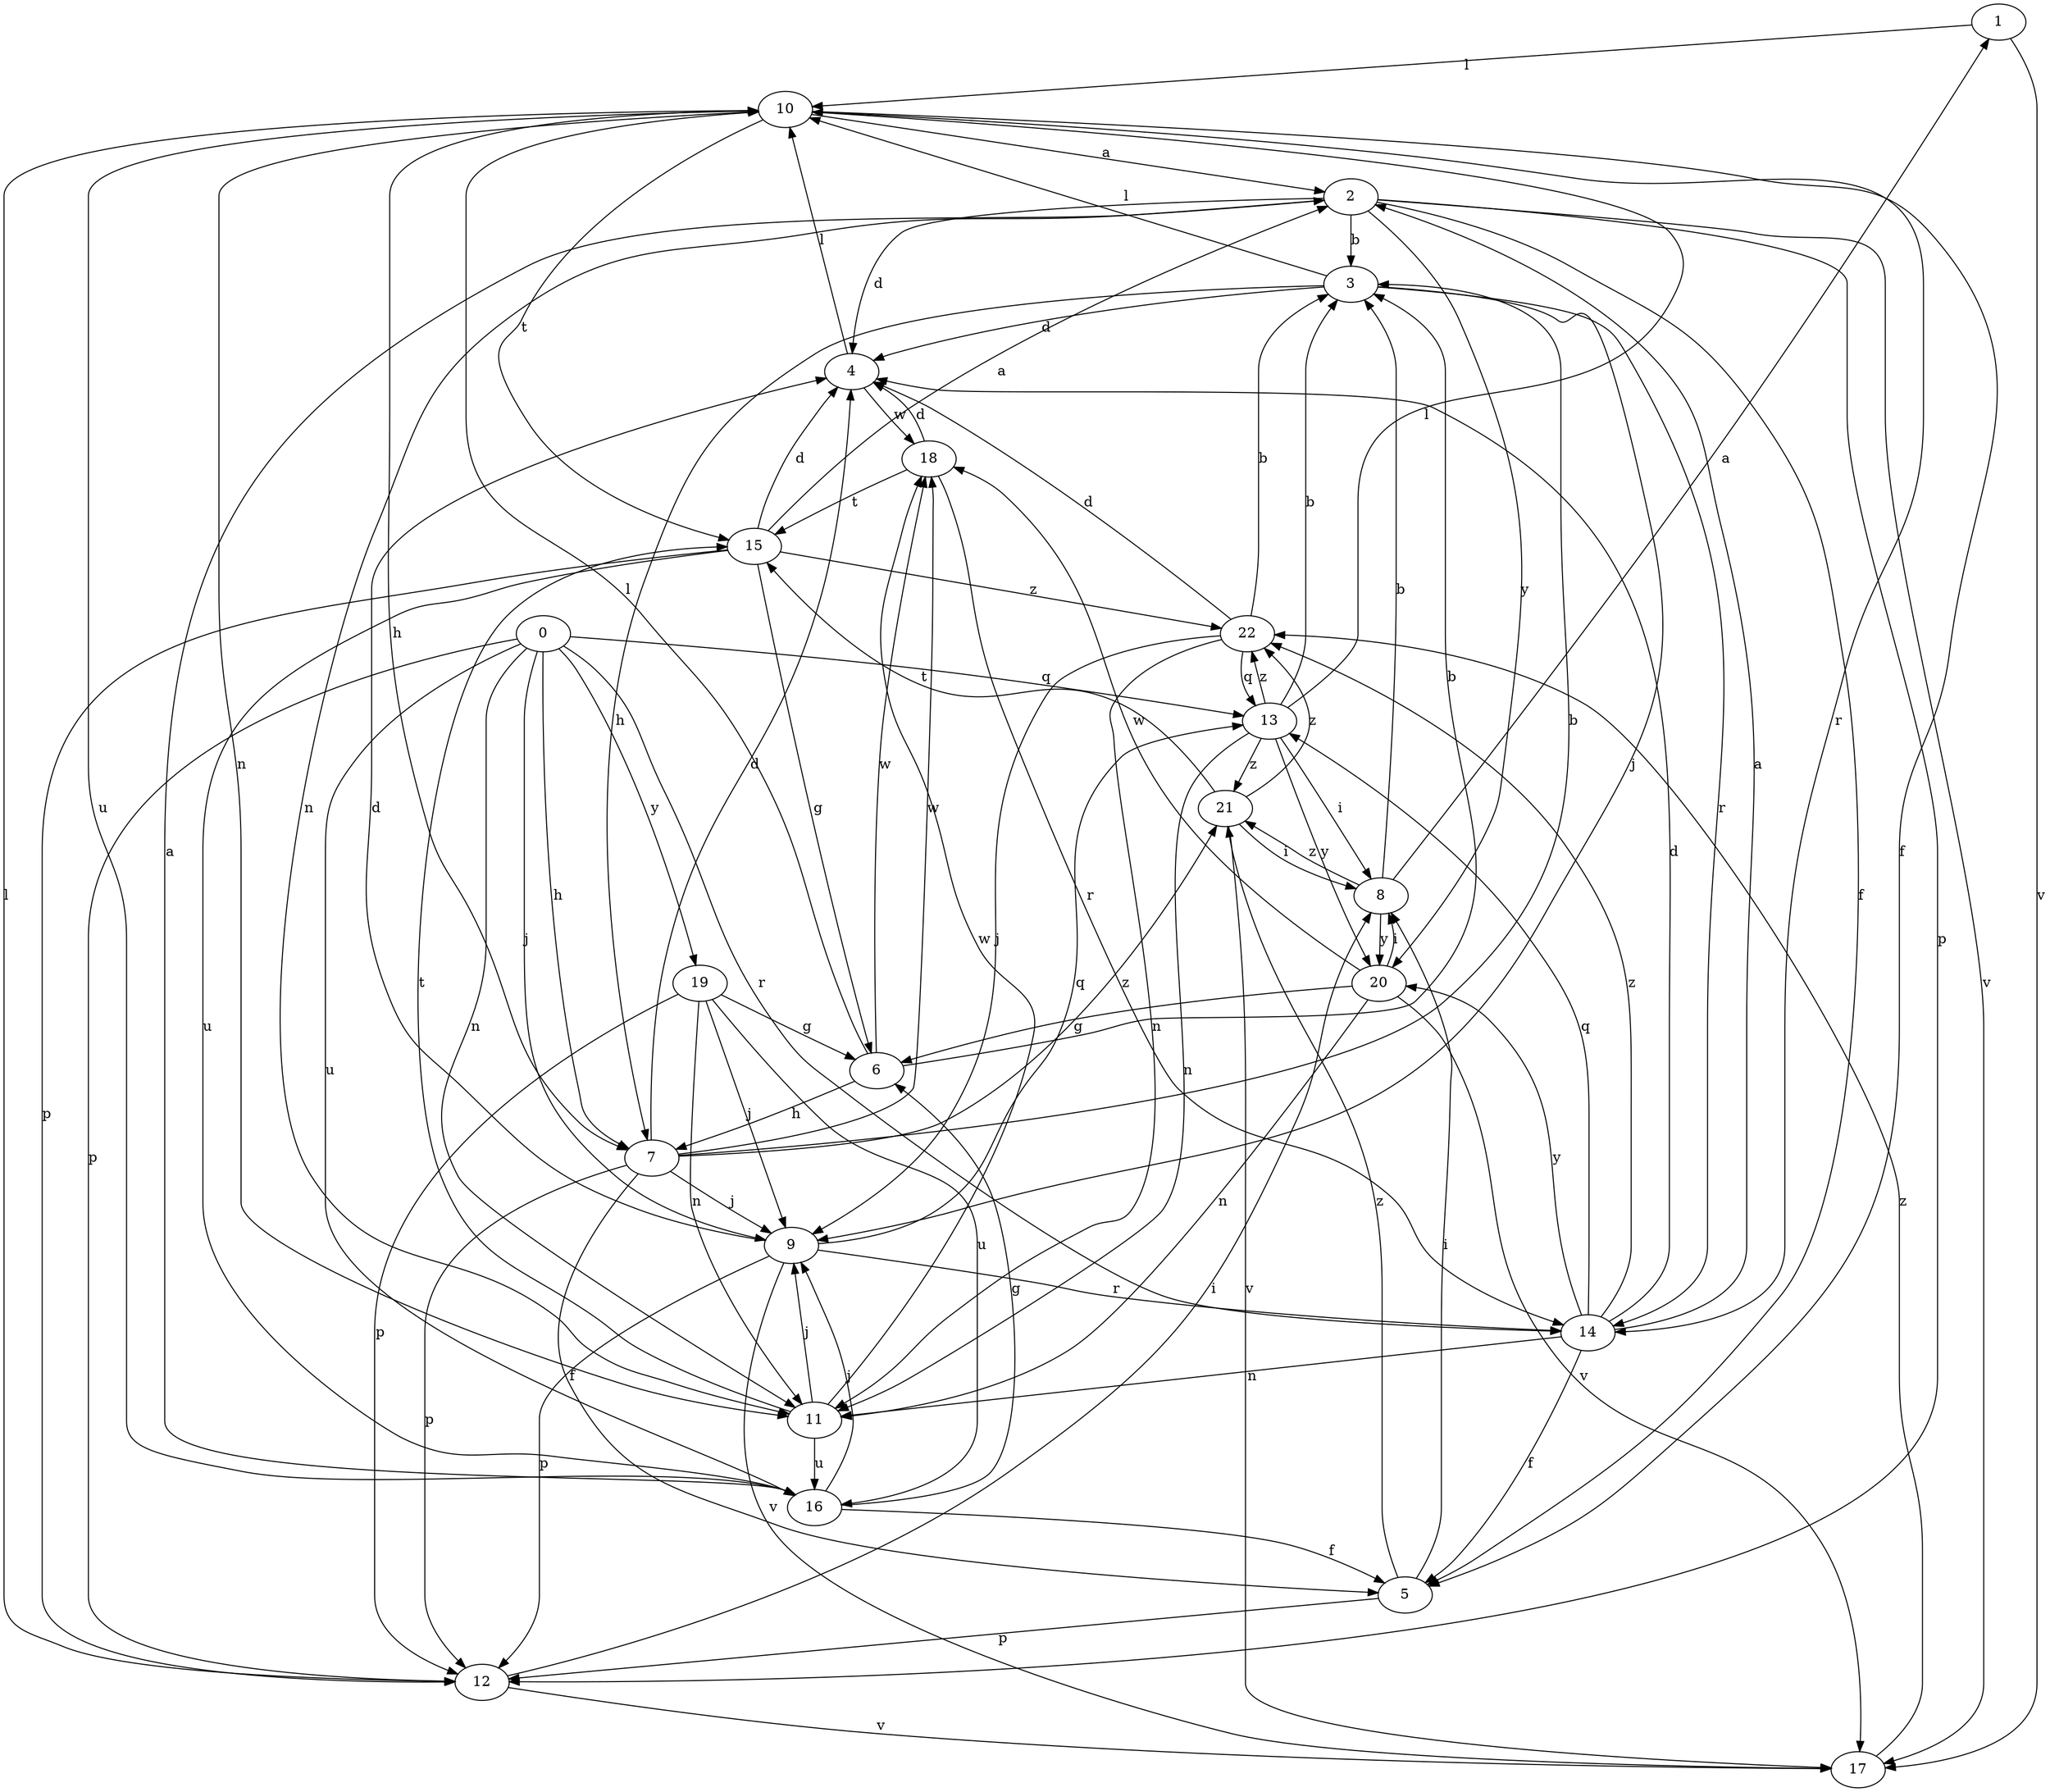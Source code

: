 strict digraph  {
1;
2;
3;
4;
5;
6;
7;
8;
9;
10;
11;
12;
13;
14;
15;
16;
17;
18;
0;
19;
20;
21;
22;
1 -> 10  [label=l];
1 -> 17  [label=v];
2 -> 3  [label=b];
2 -> 4  [label=d];
2 -> 5  [label=f];
2 -> 11  [label=n];
2 -> 12  [label=p];
2 -> 17  [label=v];
2 -> 20  [label=y];
3 -> 4  [label=d];
3 -> 7  [label=h];
3 -> 9  [label=j];
3 -> 10  [label=l];
3 -> 14  [label=r];
4 -> 10  [label=l];
4 -> 18  [label=w];
5 -> 8  [label=i];
5 -> 12  [label=p];
5 -> 21  [label=z];
6 -> 3  [label=b];
6 -> 7  [label=h];
6 -> 10  [label=l];
6 -> 18  [label=w];
7 -> 3  [label=b];
7 -> 4  [label=d];
7 -> 5  [label=f];
7 -> 9  [label=j];
7 -> 12  [label=p];
7 -> 18  [label=w];
7 -> 21  [label=z];
8 -> 1  [label=a];
8 -> 3  [label=b];
8 -> 20  [label=y];
8 -> 21  [label=z];
9 -> 4  [label=d];
9 -> 12  [label=p];
9 -> 13  [label=q];
9 -> 14  [label=r];
9 -> 17  [label=v];
10 -> 2  [label=a];
10 -> 5  [label=f];
10 -> 7  [label=h];
10 -> 11  [label=n];
10 -> 14  [label=r];
10 -> 15  [label=t];
10 -> 16  [label=u];
11 -> 9  [label=j];
11 -> 15  [label=t];
11 -> 16  [label=u];
11 -> 18  [label=w];
12 -> 8  [label=i];
12 -> 10  [label=l];
12 -> 17  [label=v];
13 -> 3  [label=b];
13 -> 8  [label=i];
13 -> 10  [label=l];
13 -> 11  [label=n];
13 -> 20  [label=y];
13 -> 21  [label=z];
13 -> 22  [label=z];
14 -> 2  [label=a];
14 -> 4  [label=d];
14 -> 5  [label=f];
14 -> 11  [label=n];
14 -> 13  [label=q];
14 -> 20  [label=y];
14 -> 22  [label=z];
15 -> 2  [label=a];
15 -> 4  [label=d];
15 -> 6  [label=g];
15 -> 12  [label=p];
15 -> 16  [label=u];
15 -> 22  [label=z];
16 -> 2  [label=a];
16 -> 5  [label=f];
16 -> 6  [label=g];
16 -> 9  [label=j];
17 -> 22  [label=z];
18 -> 4  [label=d];
18 -> 14  [label=r];
18 -> 15  [label=t];
0 -> 7  [label=h];
0 -> 9  [label=j];
0 -> 11  [label=n];
0 -> 12  [label=p];
0 -> 13  [label=q];
0 -> 14  [label=r];
0 -> 16  [label=u];
0 -> 19  [label=y];
19 -> 6  [label=g];
19 -> 9  [label=j];
19 -> 11  [label=n];
19 -> 12  [label=p];
19 -> 16  [label=u];
20 -> 6  [label=g];
20 -> 8  [label=i];
20 -> 11  [label=n];
20 -> 17  [label=v];
20 -> 18  [label=w];
21 -> 8  [label=i];
21 -> 15  [label=t];
21 -> 17  [label=v];
21 -> 22  [label=z];
22 -> 3  [label=b];
22 -> 4  [label=d];
22 -> 9  [label=j];
22 -> 11  [label=n];
22 -> 13  [label=q];
}
